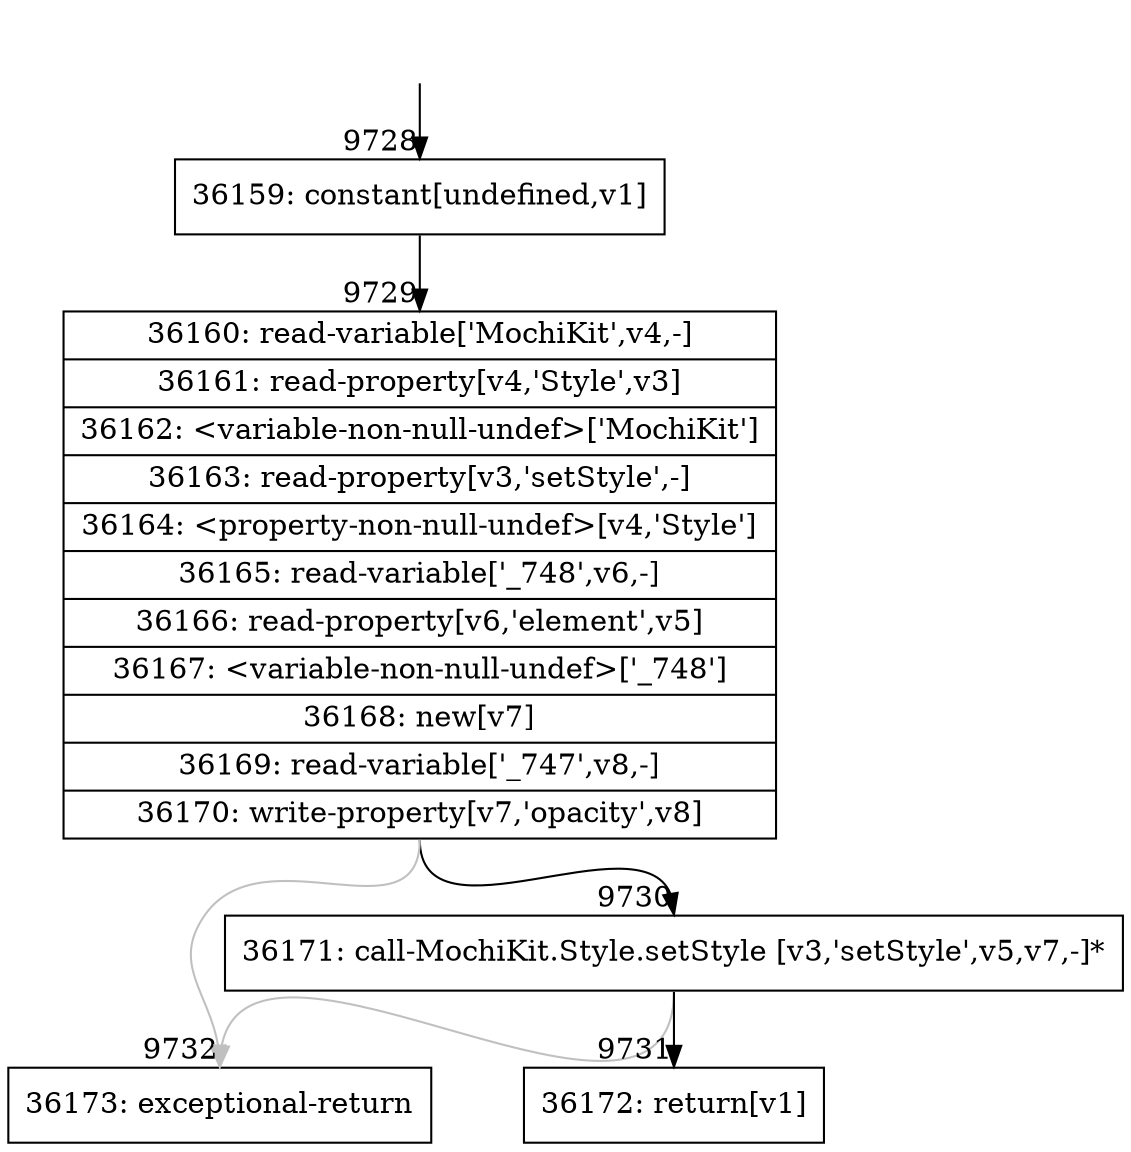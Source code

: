 digraph {
rankdir="TD"
BB_entry679[shape=none,label=""];
BB_entry679 -> BB9728 [tailport=s, headport=n, headlabel="    9728"]
BB9728 [shape=record label="{36159: constant[undefined,v1]}" ] 
BB9728 -> BB9729 [tailport=s, headport=n, headlabel="      9729"]
BB9729 [shape=record label="{36160: read-variable['MochiKit',v4,-]|36161: read-property[v4,'Style',v3]|36162: \<variable-non-null-undef\>['MochiKit']|36163: read-property[v3,'setStyle',-]|36164: \<property-non-null-undef\>[v4,'Style']|36165: read-variable['_748',v6,-]|36166: read-property[v6,'element',v5]|36167: \<variable-non-null-undef\>['_748']|36168: new[v7]|36169: read-variable['_747',v8,-]|36170: write-property[v7,'opacity',v8]}" ] 
BB9729 -> BB9730 [tailport=s, headport=n, headlabel="      9730"]
BB9729 -> BB9732 [tailport=s, headport=n, color=gray, headlabel="      9732"]
BB9730 [shape=record label="{36171: call-MochiKit.Style.setStyle [v3,'setStyle',v5,v7,-]*}" ] 
BB9730 -> BB9731 [tailport=s, headport=n, headlabel="      9731"]
BB9730 -> BB9732 [tailport=s, headport=n, color=gray]
BB9731 [shape=record label="{36172: return[v1]}" ] 
BB9732 [shape=record label="{36173: exceptional-return}" ] 
//#$~ 6870
}
